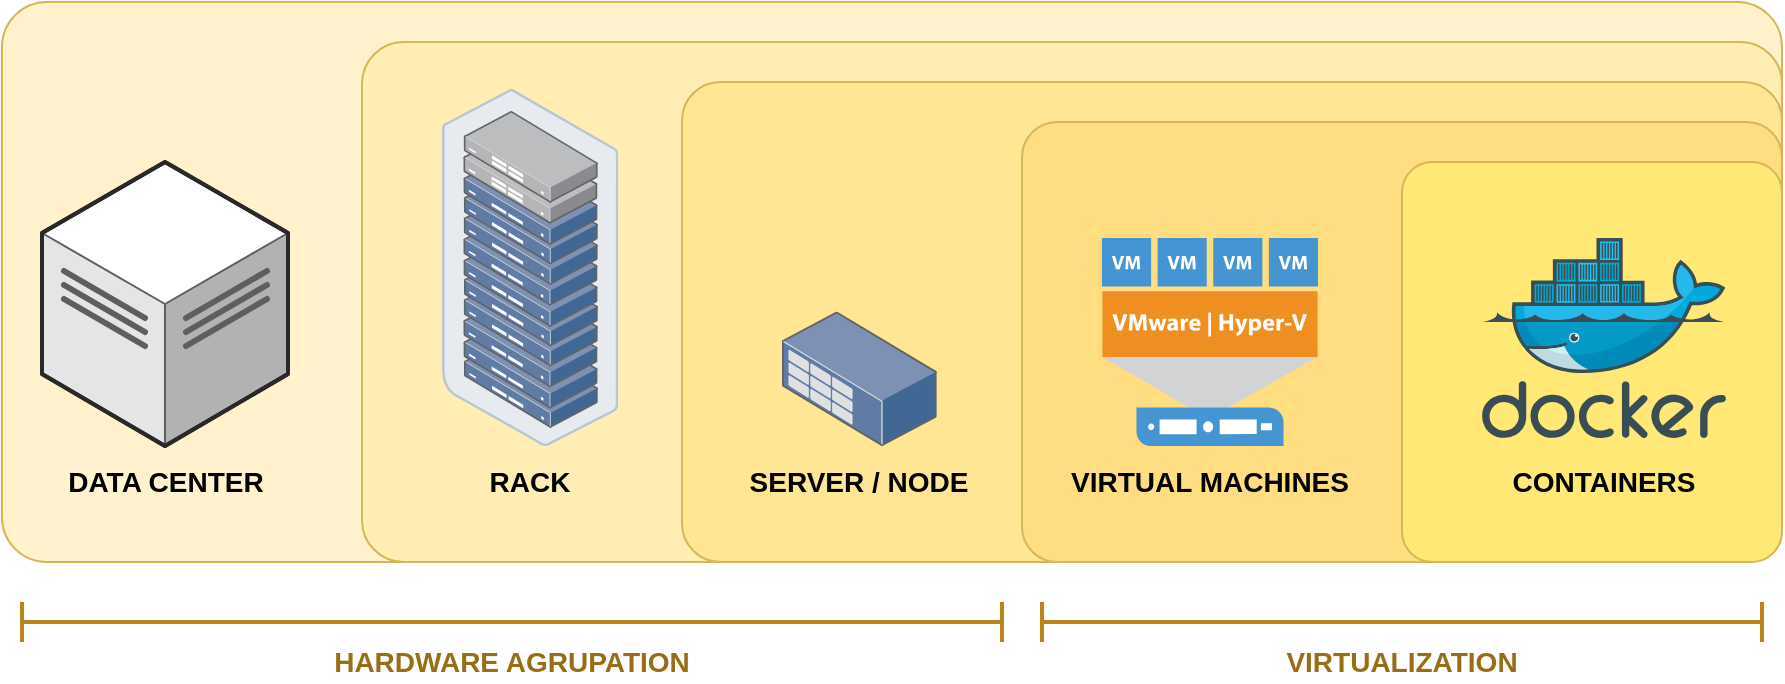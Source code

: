 <mxfile version="12.7.8" type="device"><diagram id="7MkXNQHzjAhSx7geWAXI" name="Page-1"><mxGraphModel dx="1422" dy="719" grid="1" gridSize="10" guides="1" tooltips="1" connect="1" arrows="1" fold="1" page="1" pageScale="1" pageWidth="827" pageHeight="1169" math="0" shadow="0"><root><mxCell id="0"/><mxCell id="1" parent="0"/><mxCell id="pxlMQuAcEBgC_nvkpVjf-6" value="" style="rounded=1;whiteSpace=wrap;html=1;strokeColor=#d6b656;arcSize=8;fillColor=#fff2cc;" vertex="1" parent="1"><mxGeometry x="80" y="90" width="890" height="280" as="geometry"/></mxCell><mxCell id="pxlMQuAcEBgC_nvkpVjf-7" value="" style="rounded=1;whiteSpace=wrap;html=1;strokeColor=#d6b656;arcSize=8;fillColor=#FFEDB3;" vertex="1" parent="1"><mxGeometry x="260" y="110" width="710" height="260" as="geometry"/></mxCell><mxCell id="pxlMQuAcEBgC_nvkpVjf-2" value="" style="points=[];aspect=fixed;html=1;align=center;shadow=0;dashed=0;image;image=img/lib/allied_telesis/storage/Datacenter_Server_Rack_ToR.svg;" vertex="1" parent="1"><mxGeometry x="300" y="133.2" width="88.2" height="178.8" as="geometry"/></mxCell><mxCell id="pxlMQuAcEBgC_nvkpVjf-8" value="" style="rounded=1;whiteSpace=wrap;html=1;strokeColor=#d6b656;arcSize=8;fillColor=#FFE694;" vertex="1" parent="1"><mxGeometry x="420" y="130" width="550" height="240" as="geometry"/></mxCell><mxCell id="pxlMQuAcEBgC_nvkpVjf-9" value="" style="rounded=1;whiteSpace=wrap;html=1;strokeColor=#d6b656;arcSize=8;fillColor=#FFDD80;" vertex="1" parent="1"><mxGeometry x="590" y="150" width="380" height="220" as="geometry"/></mxCell><mxCell id="pxlMQuAcEBgC_nvkpVjf-10" value="" style="rounded=1;whiteSpace=wrap;html=1;strokeColor=#d6b656;arcSize=8;fillColor=#FFE875;" vertex="1" parent="1"><mxGeometry x="780" y="170" width="190" height="200" as="geometry"/></mxCell><mxCell id="pxlMQuAcEBgC_nvkpVjf-1" value="" style="verticalLabelPosition=bottom;html=1;verticalAlign=top;strokeWidth=1;align=center;outlineConnect=0;dashed=0;outlineConnect=0;shape=mxgraph.aws3d.dataCenter;strokeColor=#5E5E5E;aspect=fixed;" vertex="1" parent="1"><mxGeometry x="100" y="170" width="123" height="142" as="geometry"/></mxCell><mxCell id="pxlMQuAcEBgC_nvkpVjf-3" value="" style="points=[];aspect=fixed;html=1;align=center;shadow=0;dashed=0;image;image=img/lib/allied_telesis/storage/Datacenter_Server_Rack_Storage_Unit_Small.svg;" vertex="1" parent="1"><mxGeometry x="470" y="244.8" width="77.4" height="67.2" as="geometry"/></mxCell><mxCell id="pxlMQuAcEBgC_nvkpVjf-4" value="" style="pointerEvents=1;shadow=0;dashed=0;html=1;strokeColor=none;fillColor=#4495D1;labelPosition=center;verticalLabelPosition=bottom;verticalAlign=top;align=center;outlineConnect=0;shape=mxgraph.veeam.hyper_v_vmware_host;" vertex="1" parent="1"><mxGeometry x="630" y="208" width="108" height="104" as="geometry"/></mxCell><mxCell id="pxlMQuAcEBgC_nvkpVjf-5" value="" style="aspect=fixed;html=1;points=[];align=center;image;fontSize=12;image=img/lib/mscae/Docker.svg;" vertex="1" parent="1"><mxGeometry x="820" y="208" width="121.95" height="100" as="geometry"/></mxCell><mxCell id="pxlMQuAcEBgC_nvkpVjf-13" value="" style="shape=crossbar;whiteSpace=wrap;html=1;rounded=1;fillColor=#FFDD80;strokeWidth=2;strokeColor=#BA851A;" vertex="1" parent="1"><mxGeometry x="90" y="390" width="490" height="20" as="geometry"/></mxCell><mxCell id="pxlMQuAcEBgC_nvkpVjf-14" value="" style="shape=crossbar;whiteSpace=wrap;html=1;rounded=1;fillColor=#FFDD80;strokeWidth=2;strokeColor=#BA851A;" vertex="1" parent="1"><mxGeometry x="600" y="390" width="360" height="20" as="geometry"/></mxCell><mxCell id="pxlMQuAcEBgC_nvkpVjf-15" value="&lt;font color=&quot;#996D15&quot;&gt;&lt;b&gt;&lt;font style=&quot;font-size: 14px&quot;&gt;HARDWARE AGRUPATION&lt;br&gt;&lt;/font&gt;&lt;/b&gt;&lt;/font&gt;" style="text;html=1;strokeColor=none;fillColor=none;align=center;verticalAlign=middle;whiteSpace=wrap;rounded=0;" vertex="1" parent="1"><mxGeometry x="155" y="410" width="360" height="20" as="geometry"/></mxCell><mxCell id="pxlMQuAcEBgC_nvkpVjf-17" value="&lt;font size=&quot;1&quot; color=&quot;#996D15&quot;&gt;&lt;b style=&quot;font-size: 14px&quot;&gt;VIRTUALIZATION&lt;/b&gt;&lt;/font&gt;" style="text;html=1;strokeColor=none;fillColor=none;align=center;verticalAlign=middle;whiteSpace=wrap;rounded=0;" vertex="1" parent="1"><mxGeometry x="600" y="410" width="360" height="20" as="geometry"/></mxCell><mxCell id="pxlMQuAcEBgC_nvkpVjf-19" value="&lt;b&gt;&lt;font style=&quot;font-size: 14px&quot;&gt;RACK&lt;/font&gt;&lt;/b&gt;" style="text;html=1;strokeColor=none;fillColor=none;align=center;verticalAlign=middle;whiteSpace=wrap;rounded=0;" vertex="1" parent="1"><mxGeometry x="294.1" y="320" width="100" height="20" as="geometry"/></mxCell><mxCell id="pxlMQuAcEBgC_nvkpVjf-20" value="&lt;font size=&quot;1&quot;&gt;&lt;b style=&quot;font-size: 14px&quot;&gt;DATA CENTER&lt;/b&gt;&lt;/font&gt;" style="text;html=1;strokeColor=none;fillColor=none;align=center;verticalAlign=middle;whiteSpace=wrap;rounded=0;" vertex="1" parent="1"><mxGeometry x="111.5" y="320" width="100" height="20" as="geometry"/></mxCell><mxCell id="pxlMQuAcEBgC_nvkpVjf-21" value="&lt;b&gt;&lt;font style=&quot;font-size: 14px&quot;&gt;SERVER / NODE&lt;/font&gt;&lt;/b&gt;" style="text;html=1;strokeColor=none;fillColor=none;align=center;verticalAlign=middle;whiteSpace=wrap;rounded=0;" vertex="1" parent="1"><mxGeometry x="448.05" y="320" width="121.3" height="20" as="geometry"/></mxCell><mxCell id="pxlMQuAcEBgC_nvkpVjf-22" value="&lt;b&gt;&lt;font style=&quot;font-size: 14px&quot;&gt;VIRTUAL MACHINES&lt;/font&gt;&lt;/b&gt;" style="text;html=1;strokeColor=none;fillColor=none;align=center;verticalAlign=middle;whiteSpace=wrap;rounded=0;" vertex="1" parent="1"><mxGeometry x="609" y="320" width="150" height="20" as="geometry"/></mxCell><mxCell id="pxlMQuAcEBgC_nvkpVjf-23" value="&lt;b&gt;&lt;font style=&quot;font-size: 14px&quot;&gt;CONTAINERS&lt;/font&gt;&lt;/b&gt;" style="text;html=1;strokeColor=none;fillColor=none;align=center;verticalAlign=middle;whiteSpace=wrap;rounded=0;" vertex="1" parent="1"><mxGeometry x="830.97" y="320" width="100" height="20" as="geometry"/></mxCell></root></mxGraphModel></diagram></mxfile>